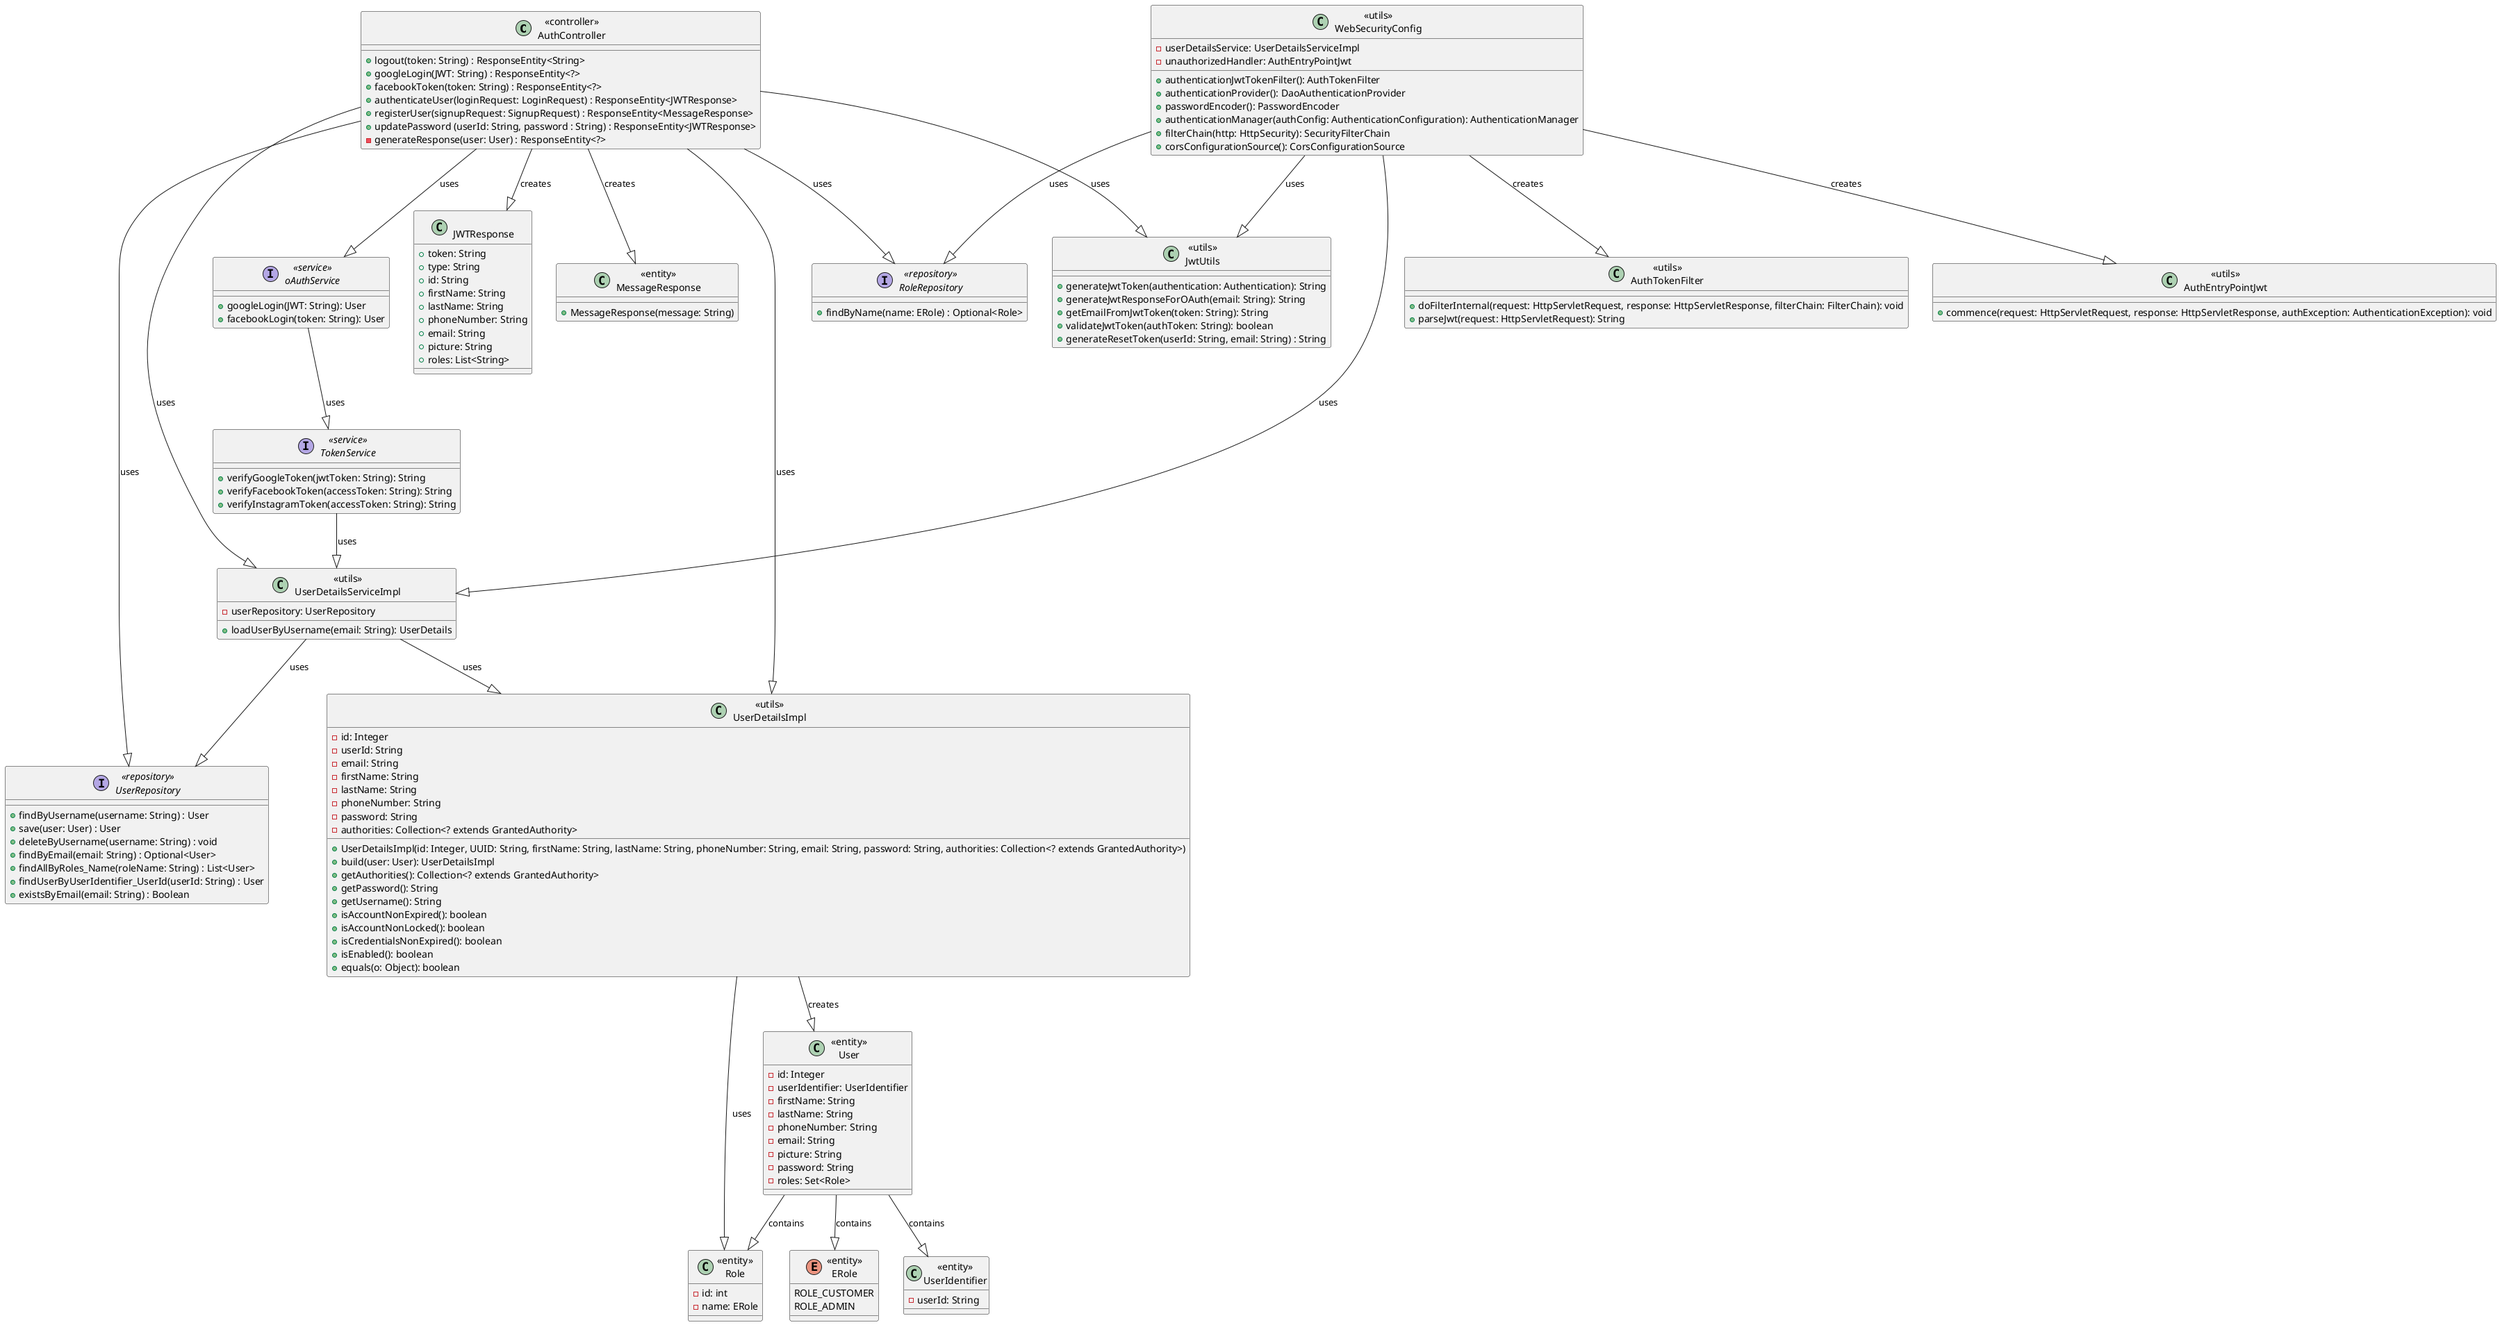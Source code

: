 @startuml
skinparam class {
    BackgroundColor<<entity>> Wheat
    BackgroundColor<<controller>> LightSkyBlue
    BackgroundColor<<service>> LightGreen
    BackgroundColor<<repository>> LightCoral
    BackgroundColor<<mapper>> Khaki
    BackgroundColor<<interface>> LightSkyBlue
    BackgroundColor<<utils>> LightGray
}

' AuthController for handling authentication endpoints
class "<<controller>>\nAuthController" as authController {
    + logout(token: String) : ResponseEntity<String>
    + googleLogin(JWT: String) : ResponseEntity<?>
    + facebookToken(token: String) : ResponseEntity<?>
    + authenticateUser(loginRequest: LoginRequest) : ResponseEntity<JWTResponse>
    + registerUser(signupRequest: SignupRequest) : ResponseEntity<MessageResponse>
    + updatePassword (userId: String, password : String) : ResponseEntity<JWTResponse>
    - generateResponse(user: User) : ResponseEntity<?>
}


' UserRepository interface for managing user data
interface "<<repository>>\nUserRepository" as userRepository {
    + findByUsername(username: String) : User
    + save(user: User) : User
    + deleteByUsername(username: String) : void
    + findByEmail(email: String) : Optional<User>
    + findAllByRoles_Name(roleName: String) : List<User>
    + findUserByUserIdentifier_UserId(userId: String) : User
    + existsByEmail(email: String) : Boolean
}

' RoleRepository interface for managing roles
interface "<<repository>>\nRoleRepository" as roleRepository {
    + findByName(name: ERole) : Optional<Role>
}

' OAuth service interface
interface "<<service>>\noAuthService" as oAuthService {
    + googleLogin(JWT: String): User
    + facebookLogin(token: String): User
}

' TokenService interface for OAuth
interface "<<service>>\nTokenService" as tokenServiceOAuth {
    + verifyGoogleToken(jwtToken: String): String
    + verifyFacebookToken(accessToken: String): String
    + verifyInstagramToken(accessToken: String): String
}

' ERole enum for roles
enum "<<entity>>\nERole" as ERole {
    ROLE_CUSTOMER
    ROLE_ADMIN
}

' Role class
class "<<entity>>\nRole" as roleClass {
    - id: int
    - name: ERole
}

' User class with modifications
class "<<entity>>\nUser" as userModified {
    - id: Integer
    - userIdentifier: UserIdentifier
    - firstName: String
    - lastName: String
    - phoneNumber: String
    - email: String
    - picture: String
    - password: String
    - roles: Set<Role>
}

' UserIdentifier embedded class
class "<<entity>>\nUserIdentifier" as userIdentifier {
    - userId: String
}


' JWTResponse class
class "\nJWTResponse" as jwtResponse {
    + token: String
    + type: String
    + id: String
    + firstName: String
    + lastName: String
    + phoneNumber: String
    + email: String
    + picture: String
    + roles: List<String>
}

' MessageResponse class
class "<<entity>>\nMessageResponse" as messageResponse {
    + MessageResponse(message: String)
}

' AuthEntryPointJwt class
class "<<utils>>\nAuthEntryPointJwt" as authEntryPointJwt {
    + commence(request: HttpServletRequest, response: HttpServletResponse, authException: AuthenticationException): void
}

' AuthTokenFilter class
class "<<utils>>\nAuthTokenFilter" as authTokenFilter {
    + doFilterInternal(request: HttpServletRequest, response: HttpServletResponse, filterChain: FilterChain): void
    + parseJwt(request: HttpServletRequest): String
}

' JwtUtils class
class "<<utils>>\nJwtUtils" as jwtUtils {
    + generateJwtToken(authentication: Authentication): String
    + generateJwtResponseForOAuth(email: String): String
    + getEmailFromJwtToken(token: String): String
    + validateJwtToken(authToken: String): boolean
    + generateResetToken(userId: String, email: String) : String
}

' UserDetailsImpl class
class "<<utils>>\nUserDetailsImpl" as userDetailsImpl {
    - id: Integer
    - userId: String
    - email: String
    - firstName: String
    - lastName: String
    - phoneNumber: String
    - password: String
    - authorities: Collection<? extends GrantedAuthority>
    + UserDetailsImpl(id: Integer, UUID: String, firstName: String, lastName: String, phoneNumber: String, email: String, password: String, authorities: Collection<? extends GrantedAuthority>)
    + build(user: User): UserDetailsImpl
    + getAuthorities(): Collection<? extends GrantedAuthority>
    + getPassword(): String
    + getUsername(): String
    + isAccountNonExpired(): boolean
    + isAccountNonLocked(): boolean
    + isCredentialsNonExpired(): boolean
    + isEnabled(): boolean
    + equals(o: Object): boolean
}

' UserDetailsServiceImpl class
class "<<utils>>\nUserDetailsServiceImpl" as userDetailsServiceImpl {
    - userRepository: UserRepository
    + loadUserByUsername(email: String): UserDetails
}

' WebSecurityConfig class
class "<<utils>>\nWebSecurityConfig" as webSecurityConfig {
    - userDetailsService: UserDetailsServiceImpl
    - unauthorizedHandler: AuthEntryPointJwt
    + authenticationJwtTokenFilter(): AuthTokenFilter
    + authenticationProvider(): DaoAuthenticationProvider
    + passwordEncoder(): PasswordEncoder
    + authenticationManager(authConfig: AuthenticationConfiguration): AuthenticationManager
    + filterChain(http: HttpSecurity): SecurityFilterChain
    + corsConfigurationSource(): CorsConfigurationSource
}

' Relationships

authController --|> oAuthService: uses
oAuthService --|> tokenServiceOAuth: uses
tokenServiceOAuth --|> userDetailsServiceImpl: uses
userDetailsServiceImpl --|> userDetailsImpl: uses
userDetailsImpl --|> roleClass: uses
authController --|> userDetailsServiceImpl: uses
userDetailsServiceImpl --|> userRepository: uses
authController --|> userDetailsImpl: uses
authController --|> userRepository: uses
authController --|> jwtResponse: creates
authController --|> messageResponse: creates
authController --|> jwtUtils: uses
authController --|> roleRepository: uses
userDetailsImpl --|> userModified: creates
userModified --|> userIdentifier: contains
userModified --|> roleClass: contains
userModified --|> ERole: contains
webSecurityConfig --|> userDetailsServiceImpl: uses
webSecurityConfig --|> authEntryPointJwt: creates
webSecurityConfig --|> authTokenFilter: creates
webSecurityConfig --|> roleRepository: uses
webSecurityConfig --|> jwtUtils: uses

@enduml
